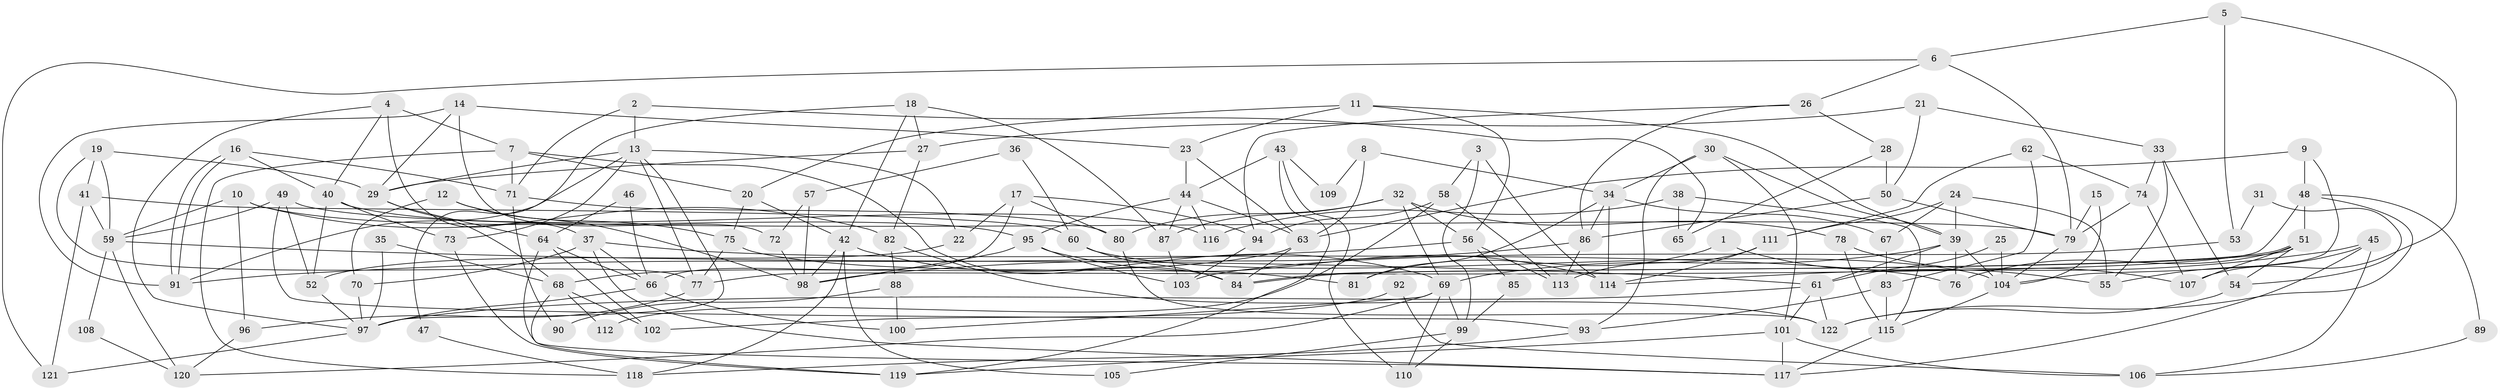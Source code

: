 // Generated by graph-tools (version 1.1) at 2025/01/03/09/25 03:01:59]
// undirected, 122 vertices, 244 edges
graph export_dot {
graph [start="1"]
  node [color=gray90,style=filled];
  1;
  2;
  3;
  4;
  5;
  6;
  7;
  8;
  9;
  10;
  11;
  12;
  13;
  14;
  15;
  16;
  17;
  18;
  19;
  20;
  21;
  22;
  23;
  24;
  25;
  26;
  27;
  28;
  29;
  30;
  31;
  32;
  33;
  34;
  35;
  36;
  37;
  38;
  39;
  40;
  41;
  42;
  43;
  44;
  45;
  46;
  47;
  48;
  49;
  50;
  51;
  52;
  53;
  54;
  55;
  56;
  57;
  58;
  59;
  60;
  61;
  62;
  63;
  64;
  65;
  66;
  67;
  68;
  69;
  70;
  71;
  72;
  73;
  74;
  75;
  76;
  77;
  78;
  79;
  80;
  81;
  82;
  83;
  84;
  85;
  86;
  87;
  88;
  89;
  90;
  91;
  92;
  93;
  94;
  95;
  96;
  97;
  98;
  99;
  100;
  101;
  102;
  103;
  104;
  105;
  106;
  107;
  108;
  109;
  110;
  111;
  112;
  113;
  114;
  115;
  116;
  117;
  118;
  119;
  120;
  121;
  122;
  1 -- 81;
  1 -- 55;
  2 -- 13;
  2 -- 71;
  2 -- 65;
  3 -- 58;
  3 -- 99;
  3 -- 114;
  4 -- 97;
  4 -- 37;
  4 -- 7;
  4 -- 40;
  5 -- 107;
  5 -- 6;
  5 -- 53;
  6 -- 79;
  6 -- 26;
  6 -- 121;
  7 -- 71;
  7 -- 20;
  7 -- 84;
  7 -- 118;
  8 -- 63;
  8 -- 34;
  8 -- 109;
  9 -- 63;
  9 -- 104;
  9 -- 48;
  10 -- 59;
  10 -- 82;
  10 -- 95;
  10 -- 96;
  11 -- 39;
  11 -- 20;
  11 -- 23;
  11 -- 56;
  12 -- 98;
  12 -- 75;
  12 -- 70;
  13 -- 29;
  13 -- 97;
  13 -- 22;
  13 -- 73;
  13 -- 77;
  13 -- 91;
  14 -- 91;
  14 -- 23;
  14 -- 29;
  14 -- 72;
  15 -- 104;
  15 -- 79;
  16 -- 40;
  16 -- 91;
  16 -- 91;
  16 -- 71;
  17 -- 80;
  17 -- 66;
  17 -- 22;
  17 -- 94;
  18 -- 27;
  18 -- 42;
  18 -- 47;
  18 -- 87;
  19 -- 59;
  19 -- 29;
  19 -- 41;
  19 -- 77;
  20 -- 42;
  20 -- 75;
  21 -- 50;
  21 -- 33;
  21 -- 27;
  22 -- 52;
  23 -- 44;
  23 -- 63;
  24 -- 39;
  24 -- 111;
  24 -- 55;
  24 -- 67;
  25 -- 104;
  25 -- 61;
  26 -- 28;
  26 -- 94;
  26 -- 86;
  27 -- 29;
  27 -- 82;
  28 -- 65;
  28 -- 50;
  29 -- 64;
  29 -- 68;
  30 -- 93;
  30 -- 39;
  30 -- 34;
  30 -- 101;
  31 -- 54;
  31 -- 53;
  32 -- 56;
  32 -- 87;
  32 -- 69;
  32 -- 78;
  32 -- 80;
  33 -- 74;
  33 -- 54;
  33 -- 55;
  34 -- 114;
  34 -- 67;
  34 -- 81;
  34 -- 86;
  35 -- 97;
  35 -- 68;
  36 -- 60;
  36 -- 57;
  37 -- 117;
  37 -- 76;
  37 -- 66;
  37 -- 70;
  38 -- 115;
  38 -- 116;
  38 -- 65;
  39 -- 69;
  39 -- 61;
  39 -- 76;
  39 -- 104;
  40 -- 52;
  40 -- 73;
  40 -- 116;
  41 -- 59;
  41 -- 60;
  41 -- 121;
  42 -- 98;
  42 -- 69;
  42 -- 105;
  42 -- 118;
  43 -- 44;
  43 -- 119;
  43 -- 109;
  43 -- 110;
  44 -- 63;
  44 -- 95;
  44 -- 87;
  44 -- 116;
  45 -- 55;
  45 -- 117;
  45 -- 106;
  45 -- 114;
  46 -- 64;
  46 -- 66;
  47 -- 118;
  48 -- 77;
  48 -- 51;
  48 -- 89;
  48 -- 122;
  49 -- 52;
  49 -- 79;
  49 -- 59;
  49 -- 93;
  50 -- 79;
  50 -- 86;
  51 -- 84;
  51 -- 84;
  51 -- 54;
  51 -- 76;
  51 -- 107;
  52 -- 97;
  53 -- 103;
  54 -- 122;
  56 -- 91;
  56 -- 85;
  56 -- 113;
  57 -- 72;
  57 -- 98;
  58 -- 94;
  58 -- 113;
  58 -- 112;
  59 -- 61;
  59 -- 108;
  59 -- 120;
  60 -- 84;
  60 -- 104;
  61 -- 101;
  61 -- 97;
  61 -- 122;
  62 -- 83;
  62 -- 111;
  62 -- 74;
  63 -- 84;
  63 -- 68;
  64 -- 117;
  64 -- 66;
  64 -- 102;
  66 -- 97;
  66 -- 100;
  67 -- 83;
  68 -- 102;
  68 -- 112;
  68 -- 119;
  69 -- 120;
  69 -- 99;
  69 -- 100;
  69 -- 110;
  70 -- 97;
  71 -- 80;
  71 -- 90;
  72 -- 98;
  73 -- 119;
  74 -- 107;
  74 -- 79;
  75 -- 77;
  75 -- 81;
  77 -- 96;
  78 -- 115;
  78 -- 107;
  79 -- 104;
  80 -- 122;
  82 -- 122;
  82 -- 88;
  83 -- 93;
  83 -- 115;
  85 -- 99;
  86 -- 98;
  86 -- 113;
  87 -- 103;
  88 -- 100;
  88 -- 90;
  89 -- 106;
  92 -- 106;
  92 -- 102;
  93 -- 118;
  94 -- 103;
  95 -- 114;
  95 -- 98;
  95 -- 103;
  96 -- 120;
  97 -- 121;
  99 -- 110;
  99 -- 105;
  101 -- 119;
  101 -- 106;
  101 -- 117;
  104 -- 115;
  108 -- 120;
  111 -- 113;
  111 -- 114;
  115 -- 117;
}
